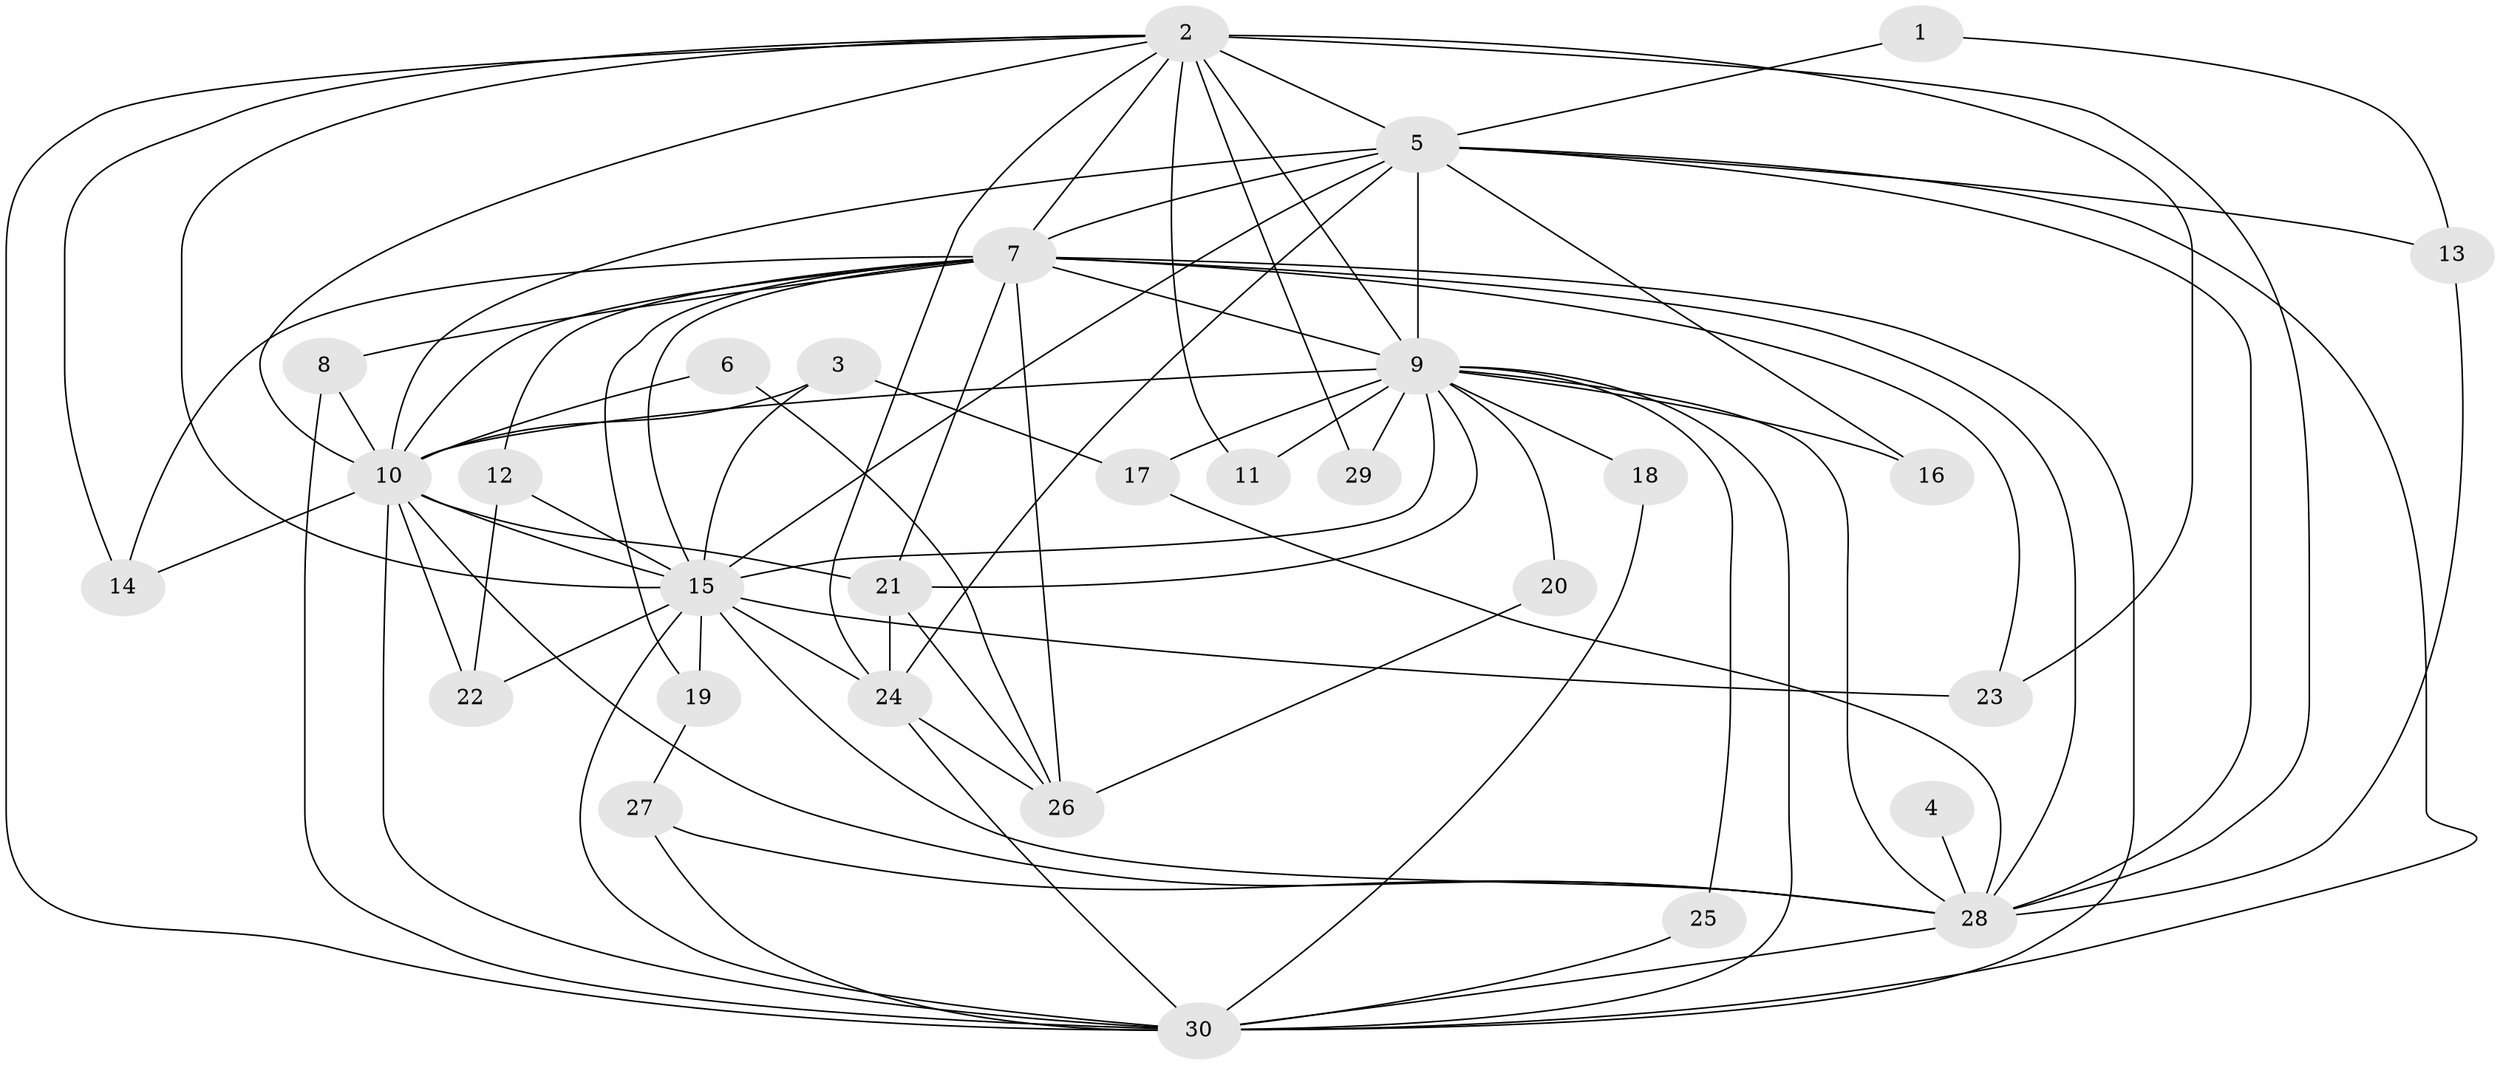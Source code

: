 // original degree distribution, {21: 0.016666666666666666, 11: 0.016666666666666666, 15: 0.016666666666666666, 19: 0.016666666666666666, 16: 0.016666666666666666, 12: 0.016666666666666666, 20: 0.016666666666666666, 17: 0.03333333333333333, 18: 0.016666666666666666, 6: 0.03333333333333333, 2: 0.6, 3: 0.16666666666666666, 5: 0.03333333333333333}
// Generated by graph-tools (version 1.1) at 2025/01/03/09/25 03:01:36]
// undirected, 30 vertices, 82 edges
graph export_dot {
graph [start="1"]
  node [color=gray90,style=filled];
  1;
  2;
  3;
  4;
  5;
  6;
  7;
  8;
  9;
  10;
  11;
  12;
  13;
  14;
  15;
  16;
  17;
  18;
  19;
  20;
  21;
  22;
  23;
  24;
  25;
  26;
  27;
  28;
  29;
  30;
  1 -- 5 [weight=1.0];
  1 -- 13 [weight=1.0];
  2 -- 5 [weight=5.0];
  2 -- 7 [weight=3.0];
  2 -- 9 [weight=3.0];
  2 -- 10 [weight=2.0];
  2 -- 11 [weight=1.0];
  2 -- 14 [weight=1.0];
  2 -- 15 [weight=2.0];
  2 -- 23 [weight=1.0];
  2 -- 24 [weight=1.0];
  2 -- 28 [weight=2.0];
  2 -- 29 [weight=1.0];
  2 -- 30 [weight=2.0];
  3 -- 10 [weight=1.0];
  3 -- 15 [weight=1.0];
  3 -- 17 [weight=1.0];
  4 -- 28 [weight=1.0];
  5 -- 7 [weight=2.0];
  5 -- 9 [weight=3.0];
  5 -- 10 [weight=3.0];
  5 -- 13 [weight=1.0];
  5 -- 15 [weight=2.0];
  5 -- 16 [weight=1.0];
  5 -- 24 [weight=1.0];
  5 -- 28 [weight=2.0];
  5 -- 30 [weight=2.0];
  6 -- 10 [weight=1.0];
  6 -- 26 [weight=1.0];
  7 -- 8 [weight=1.0];
  7 -- 9 [weight=2.0];
  7 -- 10 [weight=1.0];
  7 -- 12 [weight=1.0];
  7 -- 14 [weight=1.0];
  7 -- 15 [weight=1.0];
  7 -- 19 [weight=1.0];
  7 -- 21 [weight=1.0];
  7 -- 23 [weight=1.0];
  7 -- 26 [weight=2.0];
  7 -- 28 [weight=2.0];
  7 -- 30 [weight=1.0];
  8 -- 10 [weight=1.0];
  8 -- 30 [weight=1.0];
  9 -- 10 [weight=1.0];
  9 -- 11 [weight=1.0];
  9 -- 15 [weight=1.0];
  9 -- 16 [weight=1.0];
  9 -- 17 [weight=1.0];
  9 -- 18 [weight=2.0];
  9 -- 20 [weight=1.0];
  9 -- 21 [weight=1.0];
  9 -- 25 [weight=1.0];
  9 -- 28 [weight=1.0];
  9 -- 29 [weight=1.0];
  9 -- 30 [weight=1.0];
  10 -- 14 [weight=1.0];
  10 -- 15 [weight=1.0];
  10 -- 21 [weight=1.0];
  10 -- 22 [weight=1.0];
  10 -- 28 [weight=1.0];
  10 -- 30 [weight=2.0];
  12 -- 15 [weight=1.0];
  12 -- 22 [weight=1.0];
  13 -- 28 [weight=2.0];
  15 -- 19 [weight=1.0];
  15 -- 22 [weight=1.0];
  15 -- 23 [weight=1.0];
  15 -- 24 [weight=1.0];
  15 -- 28 [weight=2.0];
  15 -- 30 [weight=2.0];
  17 -- 28 [weight=1.0];
  18 -- 30 [weight=1.0];
  19 -- 27 [weight=1.0];
  20 -- 26 [weight=1.0];
  21 -- 24 [weight=1.0];
  21 -- 26 [weight=1.0];
  24 -- 26 [weight=1.0];
  24 -- 30 [weight=1.0];
  25 -- 30 [weight=1.0];
  27 -- 28 [weight=1.0];
  27 -- 30 [weight=1.0];
  28 -- 30 [weight=3.0];
}
